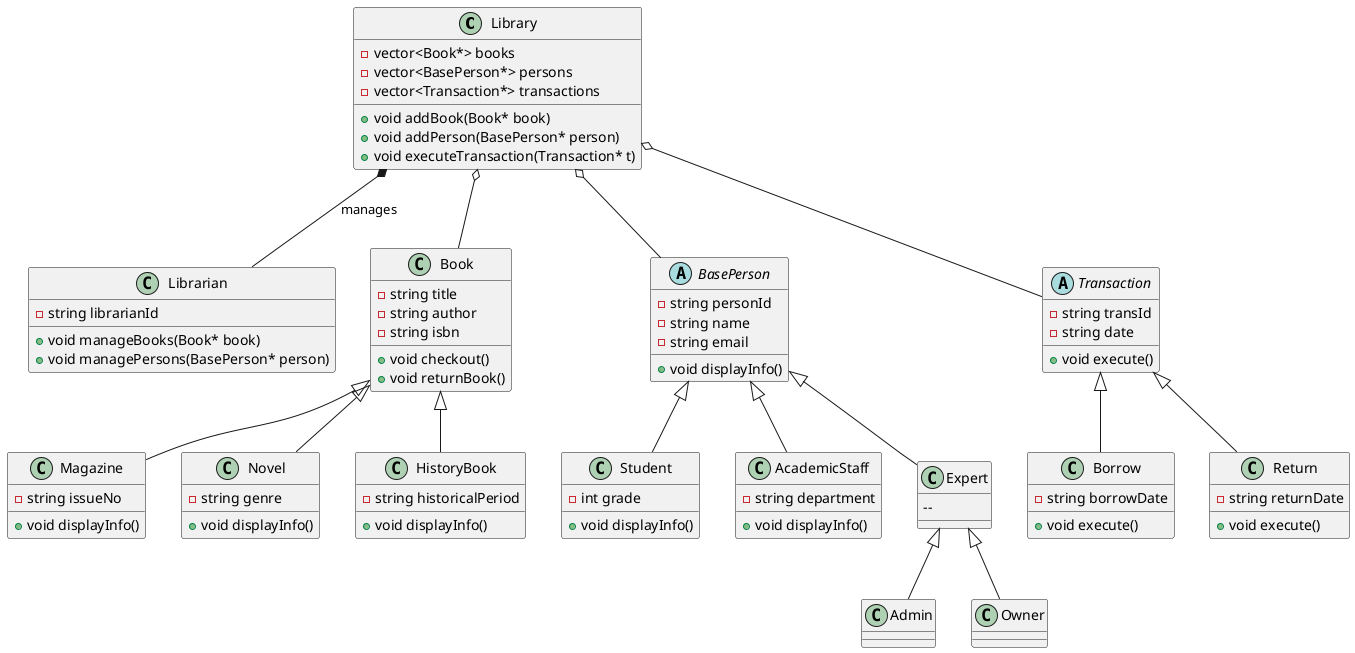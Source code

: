 @startuml

class Library {
    - vector<Book*> books
    - vector<BasePerson*> persons
    - vector<Transaction*> transactions
    + void addBook(Book* book)
    + void addPerson(BasePerson* person)
    + void executeTransaction(Transaction* t)
}

class Librarian {
    - string librarianId
    + void manageBooks(Book* book)
    + void managePersons(BasePerson* person)
}

Library *-- Librarian : manages
Library o-- Book
Library o-- BasePerson
Library o-- Transaction

abstract class BasePerson {
    - string personId
    - string name
    - string email
    + void displayInfo() 
}

class Student {
    - int grade
    + void displayInfo()
}

class AcademicStaff {
    - string department
    + void displayInfo()
}

BasePerson <|-- Student
BasePerson <|-- AcademicStaff

abstract class Transaction {
    - string transId
    - string date
    + void execute() 
}

class Borrow {
    - string borrowDate
    + void execute()
}

class Return {
    - string returnDate
    + void execute()
}

Transaction <|-- Borrow
Transaction <|-- Return

class Book {
    - string title
    - string author
    - string isbn
    + void checkout()
    + void returnBook()
}

class Magazine {
    - string issueNo
    + void displayInfo()
}

class Novel {
    - string genre
    + void displayInfo()
}

class HistoryBook {
    - string historicalPeriod
    + void displayInfo()
}

Book <|-- Magazine
Book <|-- Novel
Book <|-- HistoryBook

BasePerson <|-- Expert

class Expert {
    -- 

}

class Admin {

}

class Owner {

}

Expert <|-- Admin
Expert <|-- Owner

@enduml
